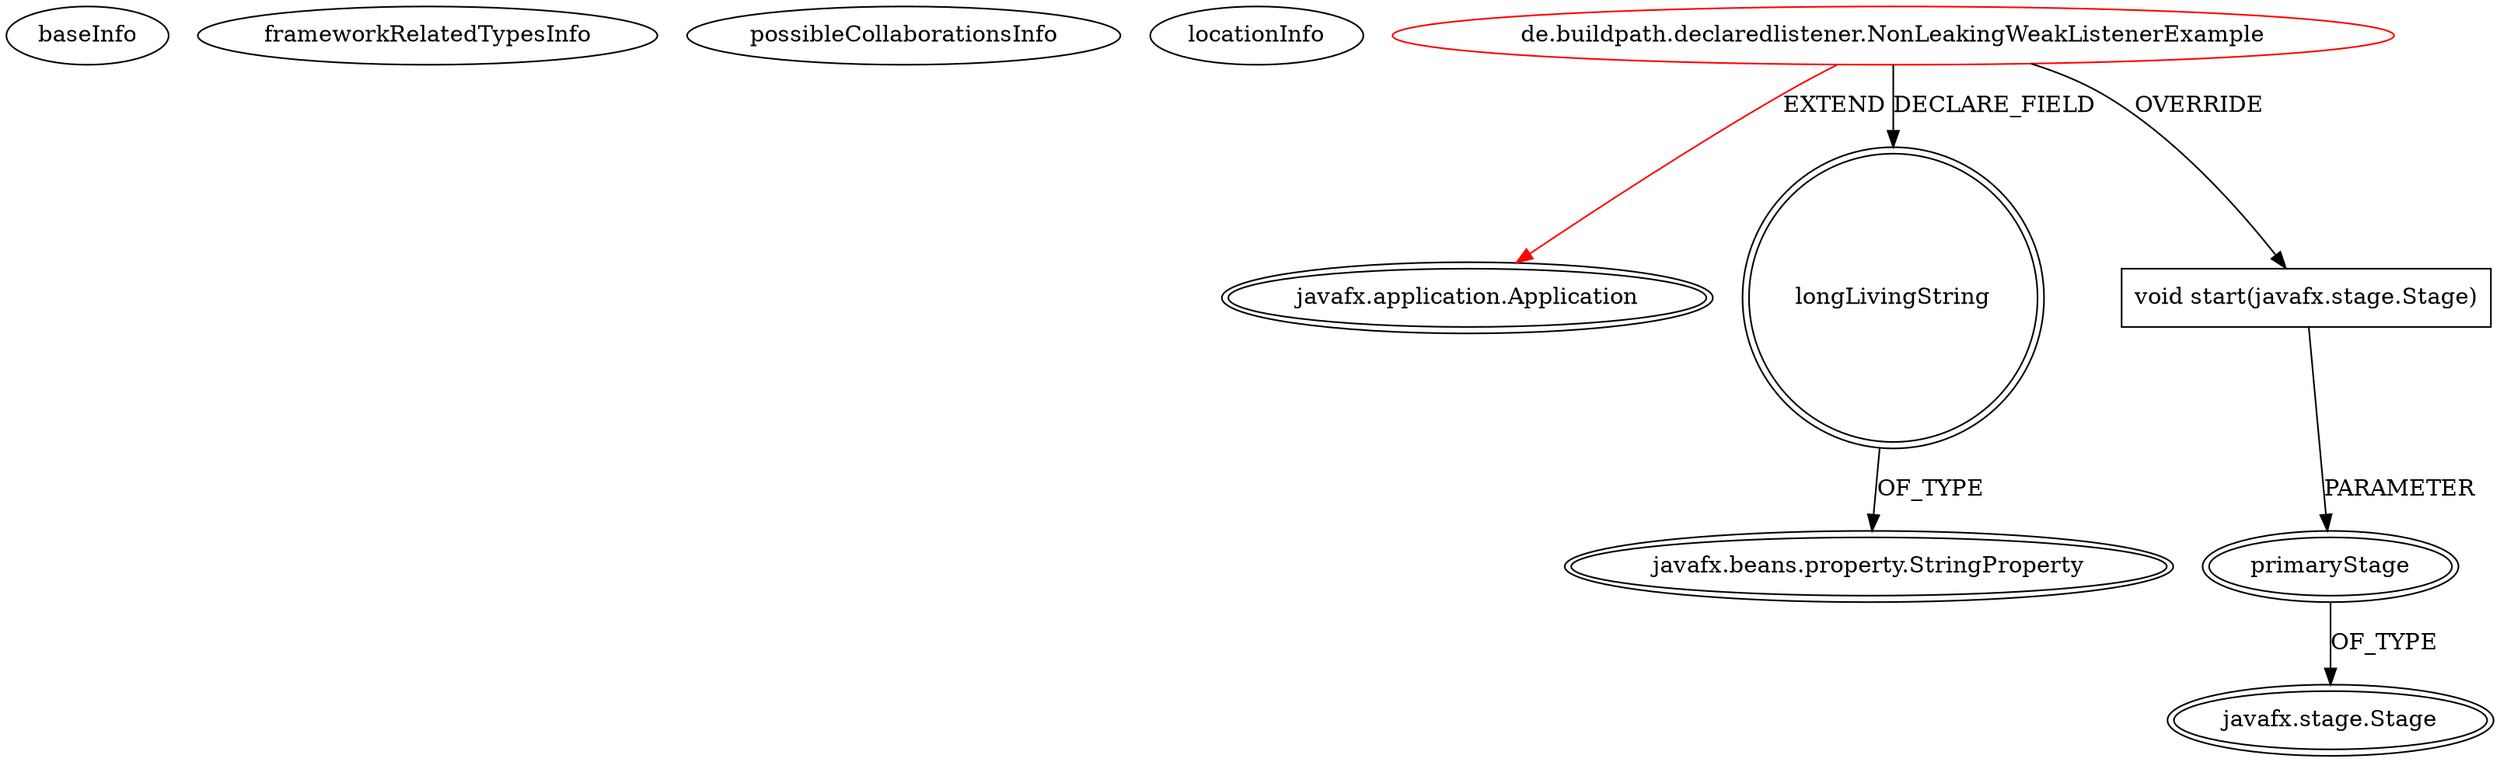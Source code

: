 digraph {
baseInfo[graphId=4173,category="extension_graph",isAnonymous=false,possibleRelation=false]
frameworkRelatedTypesInfo[0="javafx.application.Application"]
possibleCollaborationsInfo[]
locationInfo[projectName="sialcasa-javafxlistener",filePath="/sialcasa-javafxlistener/javafxlistener-master/src/de/buildpath/declaredlistener/NonLeakingWeakListenerExample.java",contextSignature="NonLeakingWeakListenerExample",graphId="4173"]
0[label="de.buildpath.declaredlistener.NonLeakingWeakListenerExample",vertexType="ROOT_CLIENT_CLASS_DECLARATION",isFrameworkType=false,color=red]
1[label="javafx.application.Application",vertexType="FRAMEWORK_CLASS_TYPE",isFrameworkType=true,peripheries=2]
2[label="longLivingString",vertexType="FIELD_DECLARATION",isFrameworkType=true,peripheries=2,shape=circle]
3[label="javafx.beans.property.StringProperty",vertexType="FRAMEWORK_CLASS_TYPE",isFrameworkType=true,peripheries=2]
4[label="void start(javafx.stage.Stage)",vertexType="OVERRIDING_METHOD_DECLARATION",isFrameworkType=false,shape=box]
5[label="primaryStage",vertexType="PARAMETER_DECLARATION",isFrameworkType=true,peripheries=2]
6[label="javafx.stage.Stage",vertexType="FRAMEWORK_CLASS_TYPE",isFrameworkType=true,peripheries=2]
0->1[label="EXTEND",color=red]
0->2[label="DECLARE_FIELD"]
2->3[label="OF_TYPE"]
0->4[label="OVERRIDE"]
5->6[label="OF_TYPE"]
4->5[label="PARAMETER"]
}
